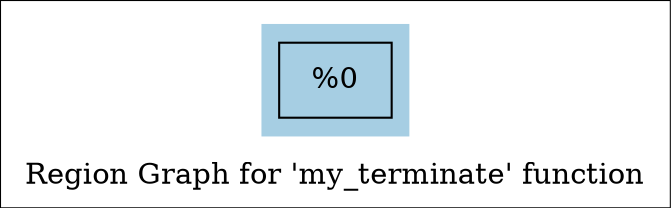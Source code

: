 digraph "Region Graph for 'my_terminate' function" {
	label="Region Graph for 'my_terminate' function";

	Node0x1915e40 [shape=record,label="{%0}"];
	colorscheme = "paired12"
        subgraph cluster_0x1913e30 {
          label = "";
          style = filled;
          color = 1
          Node0x1915e40;
        }
}
